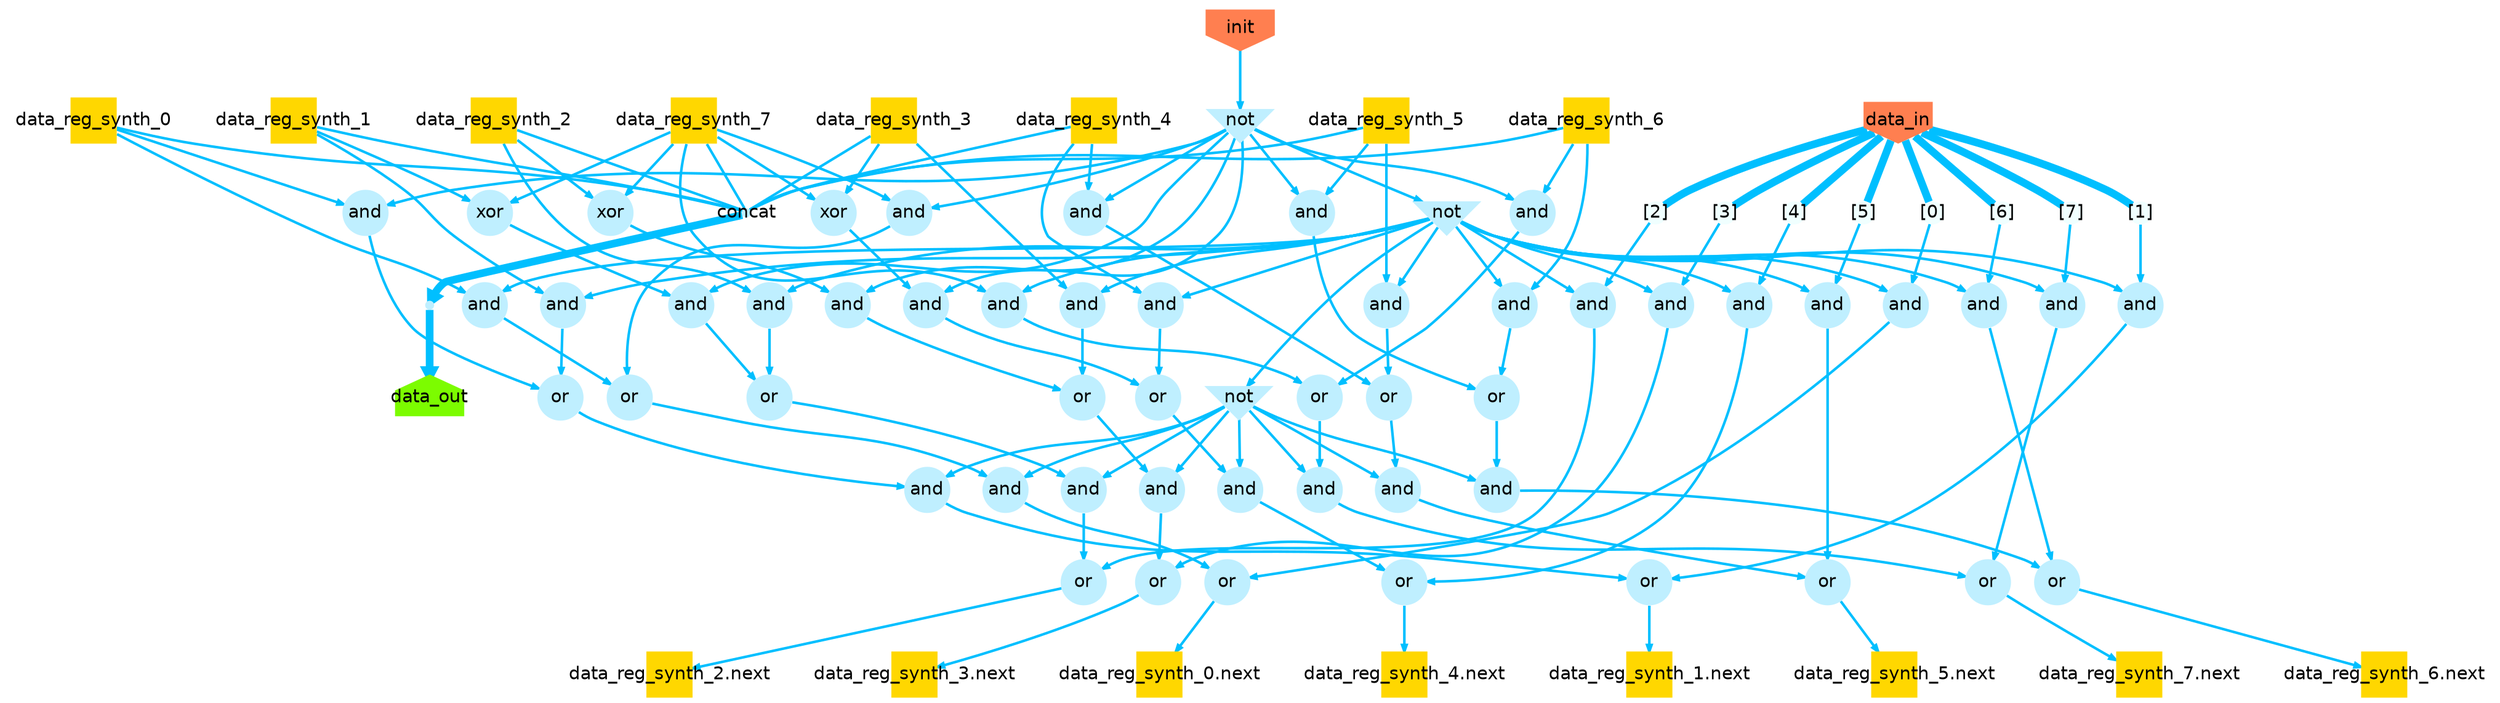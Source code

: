digraph g {
    graph [splines="spline", outputorder="edgesfirst"];
    node [shape=circle, style=filled, fillcolor=lightblue1,
        fontcolor=black, fontname=helvetica, penwidth=0,
        fixedsize=shape];
    edge [labelfloat=false, penwidth=2, color=deepskyblue, arrowsize=.5];
    n0 [label="data_in", shape=invhouse, fillcolor=coral];
    n1 [label="", height=.1, width=.1];
    n2 [label="data_out", shape=house, fillcolor=lawngreen];
    n3 [label="data_reg_synth_0.next", shape=square, fillcolor=gold];
    n4 [label="data_reg_synth_0", shape=square, fillcolor=gold];
    n5 [label="data_reg_synth_1.next", shape=square, fillcolor=gold];
    n6 [label="data_reg_synth_1", shape=square, fillcolor=gold];
    n7 [label="data_reg_synth_2.next", shape=square, fillcolor=gold];
    n8 [label="data_reg_synth_2", shape=square, fillcolor=gold];
    n9 [label="data_reg_synth_3.next", shape=square, fillcolor=gold];
    n10 [label="data_reg_synth_3", shape=square, fillcolor=gold];
    n11 [label="data_reg_synth_4.next", shape=square, fillcolor=gold];
    n12 [label="data_reg_synth_4", shape=square, fillcolor=gold];
    n13 [label="data_reg_synth_5.next", shape=square, fillcolor=gold];
    n14 [label="data_reg_synth_5", shape=square, fillcolor=gold];
    n15 [label="data_reg_synth_6.next", shape=square, fillcolor=gold];
    n16 [label="data_reg_synth_6", shape=square, fillcolor=gold];
    n17 [label="data_reg_synth_7.next", shape=square, fillcolor=gold];
    n18 [label="data_reg_synth_7", shape=square, fillcolor=gold];
    n19 [label="init", shape=invhouse, fillcolor=coral];
    n20 [label="[0]", fillcolor=azure1, height=.25, width=.25];
    n21 [label="[1]", fillcolor=azure1, height=.25, width=.25];
    n22 [label="[2]", fillcolor=azure1, height=.25, width=.25];
    n23 [label="[3]", fillcolor=azure1, height=.25, width=.25];
    n24 [label="[4]", fillcolor=azure1, height=.25, width=.25];
    n25 [label="[5]", fillcolor=azure1, height=.25, width=.25];
    n26 [label="[6]", fillcolor=azure1, height=.25, width=.25];
    n27 [label="[7]", fillcolor=azure1, height=.25, width=.25];
    n28 [label="concat", height=.1, width=.1];
    n29 [label="or"];
    n30 [label="or"];
    n31 [label="or"];
    n32 [label="or"];
    n33 [label="or"];
    n34 [label="or"];
    n35 [label="or"];
    n36 [label="or"];
    n37 [label="not", shape=invtriangle];
    n38 [label="not", shape=invtriangle];
    n39 [label="xor"];
    n40 [label="or"];
    n41 [label="or"];
    n42 [label="or"];
    n43 [label="or"];
    n44 [label="or"];
    n45 [label="or"];
    n46 [label="or"];
    n47 [label="or"];
    n48 [label="and"];
    n49 [label="and"];
    n50 [label="and"];
    n51 [label="and"];
    n52 [label="and"];
    n53 [label="and"];
    n54 [label="and"];
    n55 [label="and"];
    n56 [label="and"];
    n57 [label="and"];
    n58 [label="and"];
    n59 [label="and"];
    n60 [label="and"];
    n61 [label="and"];
    n62 [label="and"];
    n63 [label="and"];
    n64 [label="and"];
    n65 [label="and"];
    n66 [label="and"];
    n67 [label="and"];
    n68 [label="and"];
    n69 [label="and"];
    n70 [label="and"];
    n71 [label="and"];
    n72 [label="xor"];
    n73 [label="not", shape=invtriangle];
    n74 [label="and"];
    n75 [label="and"];
    n76 [label="and"];
    n77 [label="and"];
    n78 [label="and"];
    n79 [label="and"];
    n80 [label="and"];
    n81 [label="and"];
    n82 [label="xor"];
    n0 -> n20 [label="", penwidth="6", arrowhead="none"];
    n0 -> n21 [label="", penwidth="6", arrowhead="none"];
    n0 -> n22 [label="", penwidth="6", arrowhead="none"];
    n0 -> n23 [label="", penwidth="6", arrowhead="none"];
    n0 -> n24 [label="", penwidth="6", arrowhead="none"];
    n0 -> n25 [label="", penwidth="6", arrowhead="none"];
    n0 -> n26 [label="", penwidth="6", arrowhead="none"];
    n0 -> n27 [label="", penwidth="6", arrowhead="none"];
    n1 -> n2 [label="", penwidth="6", arrowhead="normal"];
    n4 -> n28 [label="", penwidth="2", arrowhead="none"];
    n4 -> n48 [label="", penwidth="2", arrowhead="normal"];
    n4 -> n57 [label="", penwidth="2", arrowhead="normal"];
    n6 -> n28 [label="", penwidth="2", arrowhead="none"];
    n6 -> n49 [label="", penwidth="2", arrowhead="normal"];
    n6 -> n72 [label="", penwidth="2", arrowhead="normal"];
    n8 -> n28 [label="", penwidth="2", arrowhead="none"];
    n8 -> n39 [label="", penwidth="2", arrowhead="normal"];
    n8 -> n50 [label="", penwidth="2", arrowhead="normal"];
    n10 -> n28 [label="", penwidth="2", arrowhead="none"];
    n10 -> n51 [label="", penwidth="2", arrowhead="normal"];
    n10 -> n82 [label="", penwidth="2", arrowhead="normal"];
    n12 -> n28 [label="", penwidth="2", arrowhead="none"];
    n12 -> n52 [label="", penwidth="2", arrowhead="normal"];
    n12 -> n61 [label="", penwidth="2", arrowhead="normal"];
    n14 -> n28 [label="", penwidth="2", arrowhead="none"];
    n14 -> n53 [label="", penwidth="2", arrowhead="normal"];
    n14 -> n62 [label="", penwidth="2", arrowhead="normal"];
    n16 -> n28 [label="", penwidth="2", arrowhead="none"];
    n16 -> n54 [label="", penwidth="2", arrowhead="normal"];
    n16 -> n63 [label="", penwidth="2", arrowhead="normal"];
    n18 -> n28 [label="", penwidth="2", arrowhead="none"];
    n18 -> n39 [label="", penwidth="2", arrowhead="normal"];
    n18 -> n55 [label="", penwidth="2", arrowhead="normal"];
    n18 -> n56 [label="", penwidth="2", arrowhead="normal"];
    n18 -> n72 [label="", penwidth="2", arrowhead="normal"];
    n18 -> n82 [label="", penwidth="2", arrowhead="normal"];
    n19 -> n73 [label="", penwidth="2", arrowhead="normal"];
    n20 -> n74 [label="", penwidth="2", arrowhead="normal"];
    n21 -> n75 [label="", penwidth="2", arrowhead="normal"];
    n22 -> n76 [label="", penwidth="2", arrowhead="normal"];
    n23 -> n77 [label="", penwidth="2", arrowhead="normal"];
    n24 -> n78 [label="", penwidth="2", arrowhead="normal"];
    n25 -> n79 [label="", penwidth="2", arrowhead="normal"];
    n26 -> n80 [label="", penwidth="2", arrowhead="normal"];
    n27 -> n81 [label="", penwidth="2", arrowhead="normal"];
    n28 -> n1 [label="", penwidth="6", arrowhead="normal"];
    n29 -> n64 [label="", penwidth="2", arrowhead="normal"];
    n30 -> n65 [label="", penwidth="2", arrowhead="normal"];
    n31 -> n66 [label="", penwidth="2", arrowhead="normal"];
    n32 -> n67 [label="", penwidth="2", arrowhead="normal"];
    n33 -> n68 [label="", penwidth="2", arrowhead="normal"];
    n34 -> n69 [label="", penwidth="2", arrowhead="normal"];
    n35 -> n70 [label="", penwidth="2", arrowhead="normal"];
    n36 -> n71 [label="", penwidth="2", arrowhead="normal"];
    n37 -> n64 [label="", penwidth="2", arrowhead="normal"];
    n37 -> n65 [label="", penwidth="2", arrowhead="normal"];
    n37 -> n66 [label="", penwidth="2", arrowhead="normal"];
    n37 -> n67 [label="", penwidth="2", arrowhead="normal"];
    n37 -> n68 [label="", penwidth="2", arrowhead="normal"];
    n37 -> n69 [label="", penwidth="2", arrowhead="normal"];
    n37 -> n70 [label="", penwidth="2", arrowhead="normal"];
    n37 -> n71 [label="", penwidth="2", arrowhead="normal"];
    n38 -> n37 [label="", penwidth="2", arrowhead="normal"];
    n38 -> n48 [label="", penwidth="2", arrowhead="normal"];
    n38 -> n49 [label="", penwidth="2", arrowhead="normal"];
    n38 -> n50 [label="", penwidth="2", arrowhead="normal"];
    n38 -> n51 [label="", penwidth="2", arrowhead="normal"];
    n38 -> n52 [label="", penwidth="2", arrowhead="normal"];
    n38 -> n53 [label="", penwidth="2", arrowhead="normal"];
    n38 -> n54 [label="", penwidth="2", arrowhead="normal"];
    n38 -> n55 [label="", penwidth="2", arrowhead="normal"];
    n38 -> n74 [label="", penwidth="2", arrowhead="normal"];
    n38 -> n75 [label="", penwidth="2", arrowhead="normal"];
    n38 -> n76 [label="", penwidth="2", arrowhead="normal"];
    n38 -> n77 [label="", penwidth="2", arrowhead="normal"];
    n38 -> n78 [label="", penwidth="2", arrowhead="normal"];
    n38 -> n79 [label="", penwidth="2", arrowhead="normal"];
    n38 -> n80 [label="", penwidth="2", arrowhead="normal"];
    n38 -> n81 [label="", penwidth="2", arrowhead="normal"];
    n39 -> n59 [label="", penwidth="2", arrowhead="normal"];
    n40 -> n3 [label="", penwidth="2", arrowhead="normal"];
    n41 -> n5 [label="", penwidth="2", arrowhead="normal"];
    n42 -> n7 [label="", penwidth="2", arrowhead="normal"];
    n43 -> n9 [label="", penwidth="2", arrowhead="normal"];
    n44 -> n11 [label="", penwidth="2", arrowhead="normal"];
    n45 -> n13 [label="", penwidth="2", arrowhead="normal"];
    n46 -> n15 [label="", penwidth="2", arrowhead="normal"];
    n47 -> n17 [label="", penwidth="2", arrowhead="normal"];
    n48 -> n29 [label="", penwidth="2", arrowhead="normal"];
    n49 -> n30 [label="", penwidth="2", arrowhead="normal"];
    n50 -> n31 [label="", penwidth="2", arrowhead="normal"];
    n51 -> n32 [label="", penwidth="2", arrowhead="normal"];
    n52 -> n33 [label="", penwidth="2", arrowhead="normal"];
    n53 -> n34 [label="", penwidth="2", arrowhead="normal"];
    n54 -> n35 [label="", penwidth="2", arrowhead="normal"];
    n55 -> n36 [label="", penwidth="2", arrowhead="normal"];
    n56 -> n29 [label="", penwidth="2", arrowhead="normal"];
    n57 -> n30 [label="", penwidth="2", arrowhead="normal"];
    n58 -> n31 [label="", penwidth="2", arrowhead="normal"];
    n59 -> n32 [label="", penwidth="2", arrowhead="normal"];
    n60 -> n33 [label="", penwidth="2", arrowhead="normal"];
    n61 -> n34 [label="", penwidth="2", arrowhead="normal"];
    n62 -> n35 [label="", penwidth="2", arrowhead="normal"];
    n63 -> n36 [label="", penwidth="2", arrowhead="normal"];
    n64 -> n40 [label="", penwidth="2", arrowhead="normal"];
    n65 -> n41 [label="", penwidth="2", arrowhead="normal"];
    n66 -> n42 [label="", penwidth="2", arrowhead="normal"];
    n67 -> n43 [label="", penwidth="2", arrowhead="normal"];
    n68 -> n44 [label="", penwidth="2", arrowhead="normal"];
    n69 -> n45 [label="", penwidth="2", arrowhead="normal"];
    n70 -> n46 [label="", penwidth="2", arrowhead="normal"];
    n71 -> n47 [label="", penwidth="2", arrowhead="normal"];
    n72 -> n58 [label="", penwidth="2", arrowhead="normal"];
    n73 -> n38 [label="", penwidth="2", arrowhead="normal"];
    n73 -> n56 [label="", penwidth="2", arrowhead="normal"];
    n73 -> n57 [label="", penwidth="2", arrowhead="normal"];
    n73 -> n58 [label="", penwidth="2", arrowhead="normal"];
    n73 -> n59 [label="", penwidth="2", arrowhead="normal"];
    n73 -> n60 [label="", penwidth="2", arrowhead="normal"];
    n73 -> n61 [label="", penwidth="2", arrowhead="normal"];
    n73 -> n62 [label="", penwidth="2", arrowhead="normal"];
    n73 -> n63 [label="", penwidth="2", arrowhead="normal"];
    n74 -> n40 [label="", penwidth="2", arrowhead="normal"];
    n75 -> n41 [label="", penwidth="2", arrowhead="normal"];
    n76 -> n42 [label="", penwidth="2", arrowhead="normal"];
    n77 -> n43 [label="", penwidth="2", arrowhead="normal"];
    n78 -> n44 [label="", penwidth="2", arrowhead="normal"];
    n79 -> n45 [label="", penwidth="2", arrowhead="normal"];
    n80 -> n46 [label="", penwidth="2", arrowhead="normal"];
    n81 -> n47 [label="", penwidth="2", arrowhead="normal"];
    n82 -> n60 [label="", penwidth="2", arrowhead="normal"];
}

